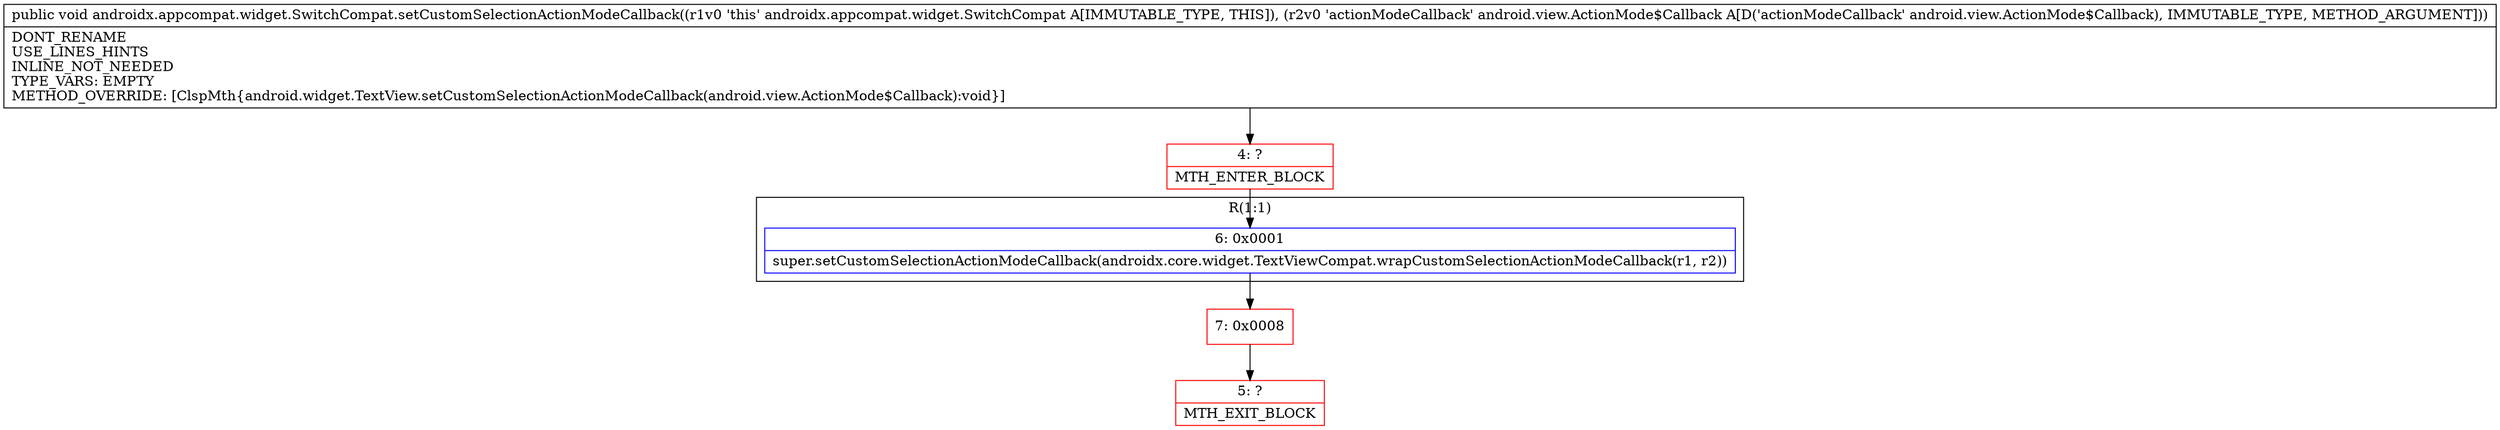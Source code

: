 digraph "CFG forandroidx.appcompat.widget.SwitchCompat.setCustomSelectionActionModeCallback(Landroid\/view\/ActionMode$Callback;)V" {
subgraph cluster_Region_952020282 {
label = "R(1:1)";
node [shape=record,color=blue];
Node_6 [shape=record,label="{6\:\ 0x0001|super.setCustomSelectionActionModeCallback(androidx.core.widget.TextViewCompat.wrapCustomSelectionActionModeCallback(r1, r2))\l}"];
}
Node_4 [shape=record,color=red,label="{4\:\ ?|MTH_ENTER_BLOCK\l}"];
Node_7 [shape=record,color=red,label="{7\:\ 0x0008}"];
Node_5 [shape=record,color=red,label="{5\:\ ?|MTH_EXIT_BLOCK\l}"];
MethodNode[shape=record,label="{public void androidx.appcompat.widget.SwitchCompat.setCustomSelectionActionModeCallback((r1v0 'this' androidx.appcompat.widget.SwitchCompat A[IMMUTABLE_TYPE, THIS]), (r2v0 'actionModeCallback' android.view.ActionMode$Callback A[D('actionModeCallback' android.view.ActionMode$Callback), IMMUTABLE_TYPE, METHOD_ARGUMENT]))  | DONT_RENAME\lUSE_LINES_HINTS\lINLINE_NOT_NEEDED\lTYPE_VARS: EMPTY\lMETHOD_OVERRIDE: [ClspMth\{android.widget.TextView.setCustomSelectionActionModeCallback(android.view.ActionMode$Callback):void\}]\l}"];
MethodNode -> Node_4;Node_6 -> Node_7;
Node_4 -> Node_6;
Node_7 -> Node_5;
}

